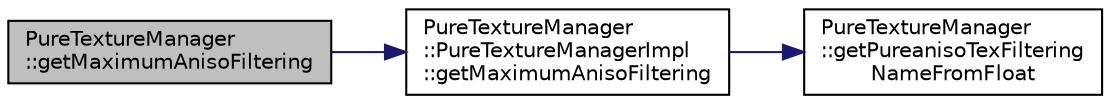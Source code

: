 digraph "PureTextureManager::getMaximumAnisoFiltering"
{
 // LATEX_PDF_SIZE
  edge [fontname="Helvetica",fontsize="10",labelfontname="Helvetica",labelfontsize="10"];
  node [fontname="Helvetica",fontsize="10",shape=record];
  rankdir="LR";
  Node1 [label="PureTextureManager\l::getMaximumAnisoFiltering",height=0.2,width=0.4,color="black", fillcolor="grey75", style="filled", fontcolor="black",tooltip="Gets the maximum level of anisotropic filtering."];
  Node1 -> Node2 [color="midnightblue",fontsize="10",style="solid",fontname="Helvetica"];
  Node2 [label="PureTextureManager\l::PureTextureManagerImpl\l::getMaximumAnisoFiltering",height=0.2,width=0.4,color="black", fillcolor="white", style="filled",URL="$class_pure_texture_manager_1_1_pure_texture_manager_impl.html#a8156f8b18a340aa1a9794b5f67afc03e",tooltip=" "];
  Node2 -> Node3 [color="midnightblue",fontsize="10",style="solid",fontname="Helvetica"];
  Node3 [label="PureTextureManager\l::getPureanisoTexFiltering\lNameFromFloat",height=0.2,width=0.4,color="black", fillcolor="white", style="filled",URL="$class_pure_texture_manager.html#a0825556ac17914c21d025098aaa5151b",tooltip="Gets the Pure aniso texture filtering value that corresponds to the given floating point value."];
}
